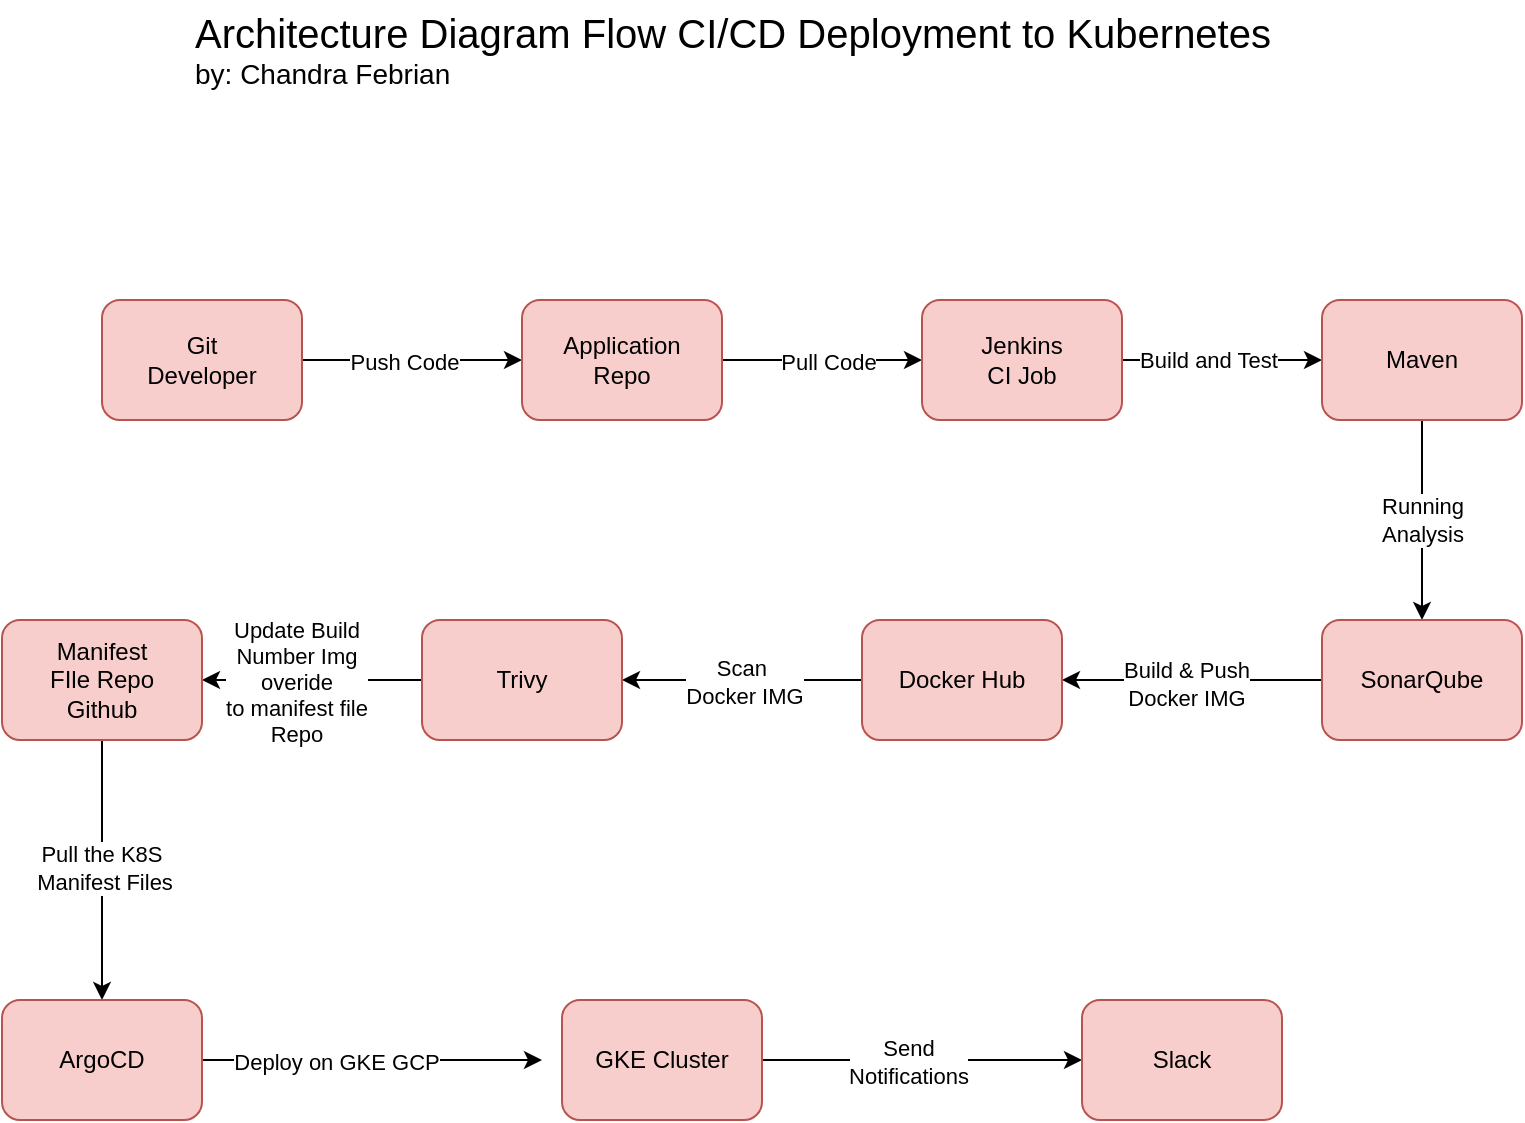 <mxfile version="24.0.2" type="github">
  <diagram name="Halaman-1" id="VMCJo97QDPJOsRob18dW">
    <mxGraphModel dx="1434" dy="820" grid="1" gridSize="10" guides="1" tooltips="1" connect="1" arrows="1" fold="1" page="1" pageScale="1" pageWidth="827" pageHeight="1169" math="0" shadow="0">
      <root>
        <mxCell id="0" />
        <mxCell id="1" parent="0" />
        <mxCell id="EzkEn_J6UnEpLOgaRpux-33" value="" style="group" parent="1" vertex="1" connectable="0">
          <mxGeometry x="360" y="200" width="760" height="410" as="geometry" />
        </mxCell>
        <mxCell id="EzkEn_J6UnEpLOgaRpux-3" style="edgeStyle=orthogonalEdgeStyle;rounded=0;orthogonalLoop=1;jettySize=auto;html=1;" parent="EzkEn_J6UnEpLOgaRpux-33" source="EzkEn_J6UnEpLOgaRpux-1" edge="1">
          <mxGeometry relative="1" as="geometry">
            <mxPoint x="260" y="30" as="targetPoint" />
          </mxGeometry>
        </mxCell>
        <mxCell id="EzkEn_J6UnEpLOgaRpux-5" value="Push Code" style="edgeLabel;html=1;align=center;verticalAlign=middle;resizable=0;points=[];" parent="EzkEn_J6UnEpLOgaRpux-3" vertex="1" connectable="0">
          <mxGeometry x="-0.077" y="-1" relative="1" as="geometry">
            <mxPoint as="offset" />
          </mxGeometry>
        </mxCell>
        <mxCell id="EzkEn_J6UnEpLOgaRpux-1" value="Git&lt;div&gt;Developer&lt;/div&gt;" style="rounded=1;whiteSpace=wrap;html=1;fillColor=#f8cecc;strokeColor=#b85450;" parent="EzkEn_J6UnEpLOgaRpux-33" vertex="1">
          <mxGeometry x="50" width="100" height="60" as="geometry" />
        </mxCell>
        <mxCell id="EzkEn_J6UnEpLOgaRpux-6" style="edgeStyle=orthogonalEdgeStyle;rounded=0;orthogonalLoop=1;jettySize=auto;html=1;" parent="EzkEn_J6UnEpLOgaRpux-33" source="EzkEn_J6UnEpLOgaRpux-4" edge="1">
          <mxGeometry relative="1" as="geometry">
            <mxPoint x="460" y="30" as="targetPoint" />
          </mxGeometry>
        </mxCell>
        <mxCell id="EzkEn_J6UnEpLOgaRpux-7" value="Pull Code" style="edgeLabel;html=1;align=center;verticalAlign=middle;resizable=0;points=[];" parent="EzkEn_J6UnEpLOgaRpux-6" vertex="1" connectable="0">
          <mxGeometry x="0.065" relative="1" as="geometry">
            <mxPoint as="offset" />
          </mxGeometry>
        </mxCell>
        <mxCell id="EzkEn_J6UnEpLOgaRpux-4" value="Application&lt;div&gt;Repo&lt;/div&gt;" style="rounded=1;whiteSpace=wrap;html=1;fillColor=#f8cecc;strokeColor=#b85450;" parent="EzkEn_J6UnEpLOgaRpux-33" vertex="1">
          <mxGeometry x="260" width="100" height="60" as="geometry" />
        </mxCell>
        <mxCell id="EzkEn_J6UnEpLOgaRpux-9" style="edgeStyle=orthogonalEdgeStyle;rounded=0;orthogonalLoop=1;jettySize=auto;html=1;" parent="EzkEn_J6UnEpLOgaRpux-33" source="EzkEn_J6UnEpLOgaRpux-8" edge="1">
          <mxGeometry relative="1" as="geometry">
            <mxPoint x="660" y="30" as="targetPoint" />
          </mxGeometry>
        </mxCell>
        <mxCell id="EzkEn_J6UnEpLOgaRpux-10" value="Build and Test" style="edgeLabel;html=1;align=center;verticalAlign=middle;resizable=0;points=[];" parent="EzkEn_J6UnEpLOgaRpux-9" vertex="1" connectable="0">
          <mxGeometry x="-0.144" y="-2" relative="1" as="geometry">
            <mxPoint y="-2" as="offset" />
          </mxGeometry>
        </mxCell>
        <mxCell id="EzkEn_J6UnEpLOgaRpux-8" value="Jenkins&lt;div&gt;CI Job&lt;/div&gt;" style="rounded=1;whiteSpace=wrap;html=1;fillColor=#f8cecc;strokeColor=#b85450;" parent="EzkEn_J6UnEpLOgaRpux-33" vertex="1">
          <mxGeometry x="460" width="100" height="60" as="geometry" />
        </mxCell>
        <mxCell id="EzkEn_J6UnEpLOgaRpux-12" style="edgeStyle=orthogonalEdgeStyle;rounded=0;orthogonalLoop=1;jettySize=auto;html=1;" parent="EzkEn_J6UnEpLOgaRpux-33" source="EzkEn_J6UnEpLOgaRpux-11" edge="1">
          <mxGeometry relative="1" as="geometry">
            <mxPoint x="710" y="160" as="targetPoint" />
          </mxGeometry>
        </mxCell>
        <mxCell id="EzkEn_J6UnEpLOgaRpux-13" value="Running&lt;div&gt;Analysis&lt;/div&gt;" style="edgeLabel;html=1;align=center;verticalAlign=middle;resizable=0;points=[];" parent="EzkEn_J6UnEpLOgaRpux-12" vertex="1" connectable="0">
          <mxGeometry x="-0.005" relative="1" as="geometry">
            <mxPoint as="offset" />
          </mxGeometry>
        </mxCell>
        <mxCell id="EzkEn_J6UnEpLOgaRpux-11" value="Maven" style="rounded=1;whiteSpace=wrap;html=1;fillColor=#f8cecc;strokeColor=#b85450;" parent="EzkEn_J6UnEpLOgaRpux-33" vertex="1">
          <mxGeometry x="660" width="100" height="60" as="geometry" />
        </mxCell>
        <mxCell id="EzkEn_J6UnEpLOgaRpux-15" style="edgeStyle=orthogonalEdgeStyle;rounded=0;orthogonalLoop=1;jettySize=auto;html=1;" parent="EzkEn_J6UnEpLOgaRpux-33" source="EzkEn_J6UnEpLOgaRpux-14" edge="1">
          <mxGeometry relative="1" as="geometry">
            <mxPoint x="530" y="190" as="targetPoint" />
          </mxGeometry>
        </mxCell>
        <mxCell id="EzkEn_J6UnEpLOgaRpux-16" value="Build &amp;amp; Push&lt;div&gt;Docker IMG&lt;/div&gt;" style="edgeLabel;html=1;align=center;verticalAlign=middle;resizable=0;points=[];" parent="EzkEn_J6UnEpLOgaRpux-15" vertex="1" connectable="0">
          <mxGeometry x="0.05" y="1" relative="1" as="geometry">
            <mxPoint as="offset" />
          </mxGeometry>
        </mxCell>
        <mxCell id="EzkEn_J6UnEpLOgaRpux-14" value="SonarQube" style="rounded=1;whiteSpace=wrap;html=1;fillColor=#f8cecc;strokeColor=#b85450;" parent="EzkEn_J6UnEpLOgaRpux-33" vertex="1">
          <mxGeometry x="660" y="160" width="100" height="60" as="geometry" />
        </mxCell>
        <mxCell id="EzkEn_J6UnEpLOgaRpux-18" style="edgeStyle=orthogonalEdgeStyle;rounded=0;orthogonalLoop=1;jettySize=auto;html=1;" parent="EzkEn_J6UnEpLOgaRpux-33" source="EzkEn_J6UnEpLOgaRpux-17" edge="1">
          <mxGeometry relative="1" as="geometry">
            <mxPoint x="310" y="190" as="targetPoint" />
          </mxGeometry>
        </mxCell>
        <mxCell id="EzkEn_J6UnEpLOgaRpux-19" value="Scan&amp;nbsp;&lt;div&gt;Docker IMG&lt;/div&gt;" style="edgeLabel;html=1;align=center;verticalAlign=middle;resizable=0;points=[];" parent="EzkEn_J6UnEpLOgaRpux-18" vertex="1" connectable="0">
          <mxGeometry x="0.178" y="1" relative="1" as="geometry">
            <mxPoint x="11" y="-1" as="offset" />
          </mxGeometry>
        </mxCell>
        <mxCell id="EzkEn_J6UnEpLOgaRpux-17" value="Docker Hub" style="rounded=1;whiteSpace=wrap;html=1;fillColor=#f8cecc;strokeColor=#b85450;" parent="EzkEn_J6UnEpLOgaRpux-33" vertex="1">
          <mxGeometry x="430" y="160" width="100" height="60" as="geometry" />
        </mxCell>
        <mxCell id="EzkEn_J6UnEpLOgaRpux-21" style="edgeStyle=orthogonalEdgeStyle;rounded=0;orthogonalLoop=1;jettySize=auto;html=1;" parent="EzkEn_J6UnEpLOgaRpux-33" source="EzkEn_J6UnEpLOgaRpux-20" edge="1">
          <mxGeometry relative="1" as="geometry">
            <mxPoint x="100" y="190" as="targetPoint" />
          </mxGeometry>
        </mxCell>
        <mxCell id="EzkEn_J6UnEpLOgaRpux-22" value="Update Build&lt;div&gt;Number Img&lt;/div&gt;&lt;div&gt;overide&lt;/div&gt;&lt;div&gt;to manifest file&lt;/div&gt;&lt;div&gt;Repo&lt;/div&gt;" style="edgeLabel;html=1;align=center;verticalAlign=middle;resizable=0;points=[];" parent="EzkEn_J6UnEpLOgaRpux-21" vertex="1" connectable="0">
          <mxGeometry x="0.158" relative="1" as="geometry">
            <mxPoint as="offset" />
          </mxGeometry>
        </mxCell>
        <mxCell id="EzkEn_J6UnEpLOgaRpux-20" value="Trivy" style="rounded=1;whiteSpace=wrap;html=1;fillColor=#f8cecc;strokeColor=#b85450;" parent="EzkEn_J6UnEpLOgaRpux-33" vertex="1">
          <mxGeometry x="210" y="160" width="100" height="60" as="geometry" />
        </mxCell>
        <mxCell id="EzkEn_J6UnEpLOgaRpux-24" style="edgeStyle=orthogonalEdgeStyle;rounded=0;orthogonalLoop=1;jettySize=auto;html=1;" parent="EzkEn_J6UnEpLOgaRpux-33" source="EzkEn_J6UnEpLOgaRpux-23" edge="1">
          <mxGeometry relative="1" as="geometry">
            <mxPoint x="50" y="350" as="targetPoint" />
          </mxGeometry>
        </mxCell>
        <mxCell id="EzkEn_J6UnEpLOgaRpux-25" value="Pull the K8S&amp;nbsp;&lt;div&gt;Manifest Files&lt;/div&gt;" style="edgeLabel;html=1;align=center;verticalAlign=middle;resizable=0;points=[];" parent="EzkEn_J6UnEpLOgaRpux-24" vertex="1" connectable="0">
          <mxGeometry x="-0.019" y="1" relative="1" as="geometry">
            <mxPoint as="offset" />
          </mxGeometry>
        </mxCell>
        <mxCell id="EzkEn_J6UnEpLOgaRpux-23" value="Manifest&lt;div&gt;FIle Repo&lt;/div&gt;&lt;div&gt;Github&lt;/div&gt;" style="rounded=1;whiteSpace=wrap;html=1;fillColor=#f8cecc;strokeColor=#b85450;" parent="EzkEn_J6UnEpLOgaRpux-33" vertex="1">
          <mxGeometry y="160" width="100" height="60" as="geometry" />
        </mxCell>
        <mxCell id="EzkEn_J6UnEpLOgaRpux-27" style="edgeStyle=orthogonalEdgeStyle;rounded=0;orthogonalLoop=1;jettySize=auto;html=1;" parent="EzkEn_J6UnEpLOgaRpux-33" source="EzkEn_J6UnEpLOgaRpux-26" edge="1">
          <mxGeometry relative="1" as="geometry">
            <mxPoint x="270" y="380" as="targetPoint" />
          </mxGeometry>
        </mxCell>
        <mxCell id="EzkEn_J6UnEpLOgaRpux-28" value="Deploy on GKE GCP" style="edgeLabel;html=1;align=center;verticalAlign=middle;resizable=0;points=[];" parent="EzkEn_J6UnEpLOgaRpux-27" vertex="1" connectable="0">
          <mxGeometry x="-0.214" y="-1" relative="1" as="geometry">
            <mxPoint as="offset" />
          </mxGeometry>
        </mxCell>
        <mxCell id="EzkEn_J6UnEpLOgaRpux-26" value="ArgoCD" style="rounded=1;whiteSpace=wrap;html=1;fillColor=#f8cecc;strokeColor=#b85450;" parent="EzkEn_J6UnEpLOgaRpux-33" vertex="1">
          <mxGeometry y="350" width="100" height="60" as="geometry" />
        </mxCell>
        <mxCell id="EzkEn_J6UnEpLOgaRpux-30" style="edgeStyle=orthogonalEdgeStyle;rounded=0;orthogonalLoop=1;jettySize=auto;html=1;" parent="EzkEn_J6UnEpLOgaRpux-33" source="EzkEn_J6UnEpLOgaRpux-29" edge="1">
          <mxGeometry relative="1" as="geometry">
            <mxPoint x="540" y="380" as="targetPoint" />
          </mxGeometry>
        </mxCell>
        <mxCell id="EzkEn_J6UnEpLOgaRpux-31" value="Send&lt;div&gt;Notifications&lt;/div&gt;" style="edgeLabel;html=1;align=center;verticalAlign=middle;resizable=0;points=[];" parent="EzkEn_J6UnEpLOgaRpux-30" vertex="1" connectable="0">
          <mxGeometry x="-0.09" y="-1" relative="1" as="geometry">
            <mxPoint as="offset" />
          </mxGeometry>
        </mxCell>
        <mxCell id="EzkEn_J6UnEpLOgaRpux-29" value="GKE Cluster" style="rounded=1;whiteSpace=wrap;html=1;fillColor=#f8cecc;strokeColor=#b85450;" parent="EzkEn_J6UnEpLOgaRpux-33" vertex="1">
          <mxGeometry x="280" y="350" width="100" height="60" as="geometry" />
        </mxCell>
        <mxCell id="EzkEn_J6UnEpLOgaRpux-32" value="Slack" style="rounded=1;whiteSpace=wrap;html=1;fillColor=#f8cecc;strokeColor=#b85450;" parent="EzkEn_J6UnEpLOgaRpux-33" vertex="1">
          <mxGeometry x="540" y="350" width="100" height="60" as="geometry" />
        </mxCell>
        <mxCell id="EzkEn_J6UnEpLOgaRpux-34" value="&lt;font style=&quot;font-size: 20px;&quot;&gt;Architecture Diagram Flow CI/CD Deployment to Kubernetes&lt;/font&gt;&lt;div style=&quot;text-align: left;&quot;&gt;&lt;font style=&quot;font-size: 14px;&quot;&gt;by: Chandra Febrian&lt;/font&gt;&lt;/div&gt;" style="text;html=1;align=center;verticalAlign=middle;resizable=0;points=[];autosize=1;strokeColor=none;fillColor=none;" parent="1" vertex="1">
          <mxGeometry x="445" y="50" width="560" height="50" as="geometry" />
        </mxCell>
      </root>
    </mxGraphModel>
  </diagram>
</mxfile>
